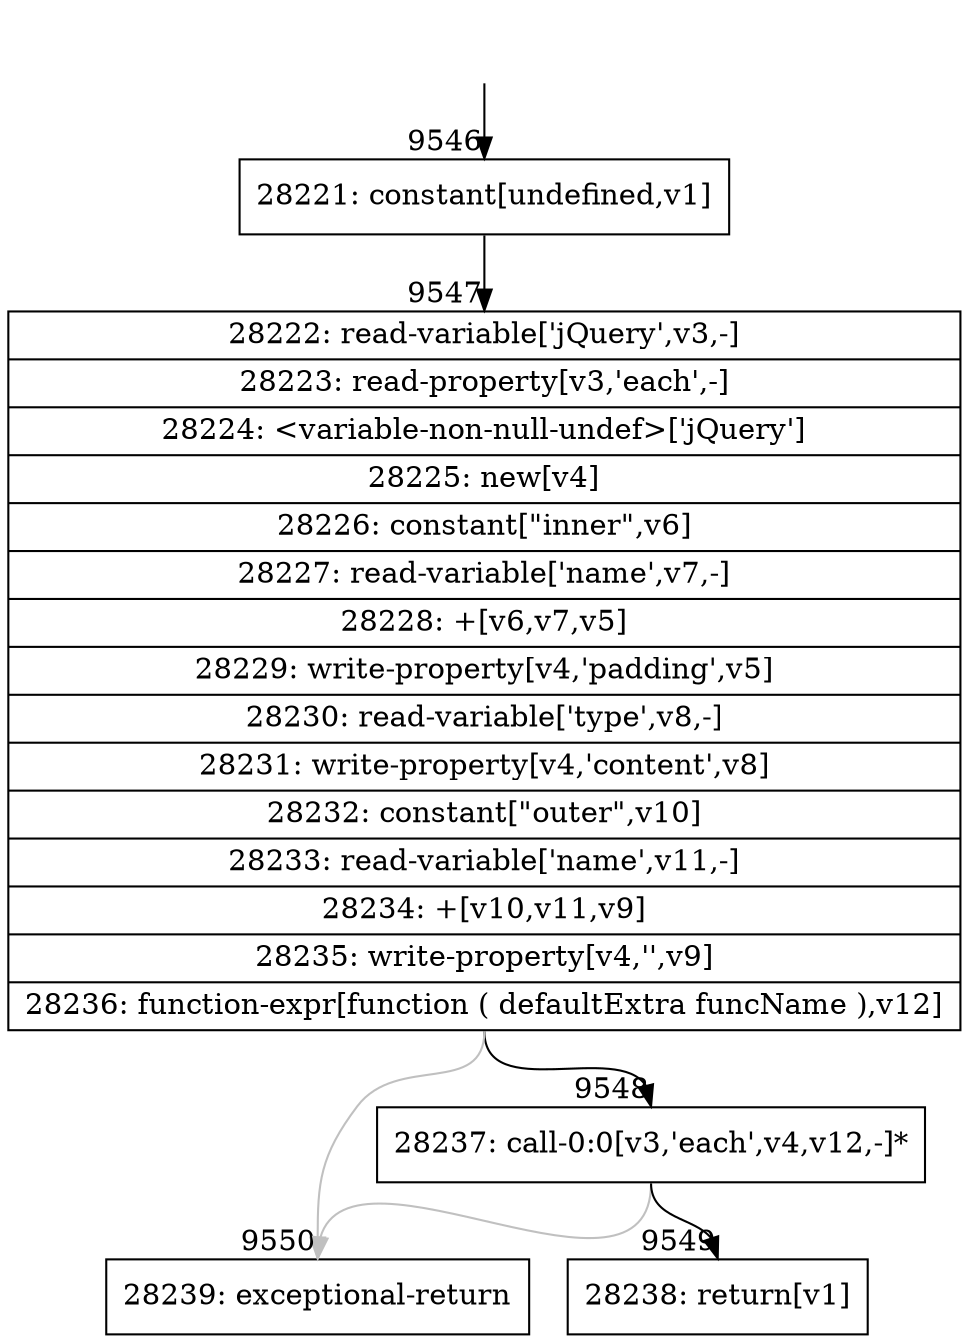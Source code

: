 digraph {
rankdir="TD"
BB_entry590[shape=none,label=""];
BB_entry590 -> BB9546 [tailport=s, headport=n, headlabel="    9546"]
BB9546 [shape=record label="{28221: constant[undefined,v1]}" ] 
BB9546 -> BB9547 [tailport=s, headport=n, headlabel="      9547"]
BB9547 [shape=record label="{28222: read-variable['jQuery',v3,-]|28223: read-property[v3,'each',-]|28224: \<variable-non-null-undef\>['jQuery']|28225: new[v4]|28226: constant[\"inner\",v6]|28227: read-variable['name',v7,-]|28228: +[v6,v7,v5]|28229: write-property[v4,'padding',v5]|28230: read-variable['type',v8,-]|28231: write-property[v4,'content',v8]|28232: constant[\"outer\",v10]|28233: read-variable['name',v11,-]|28234: +[v10,v11,v9]|28235: write-property[v4,'',v9]|28236: function-expr[function ( defaultExtra funcName ),v12]}" ] 
BB9547 -> BB9548 [tailport=s, headport=n, headlabel="      9548"]
BB9547 -> BB9550 [tailport=s, headport=n, color=gray, headlabel="      9550"]
BB9548 [shape=record label="{28237: call-0:0[v3,'each',v4,v12,-]*}" ] 
BB9548 -> BB9549 [tailport=s, headport=n, headlabel="      9549"]
BB9548 -> BB9550 [tailport=s, headport=n, color=gray]
BB9549 [shape=record label="{28238: return[v1]}" ] 
BB9550 [shape=record label="{28239: exceptional-return}" ] 
}
